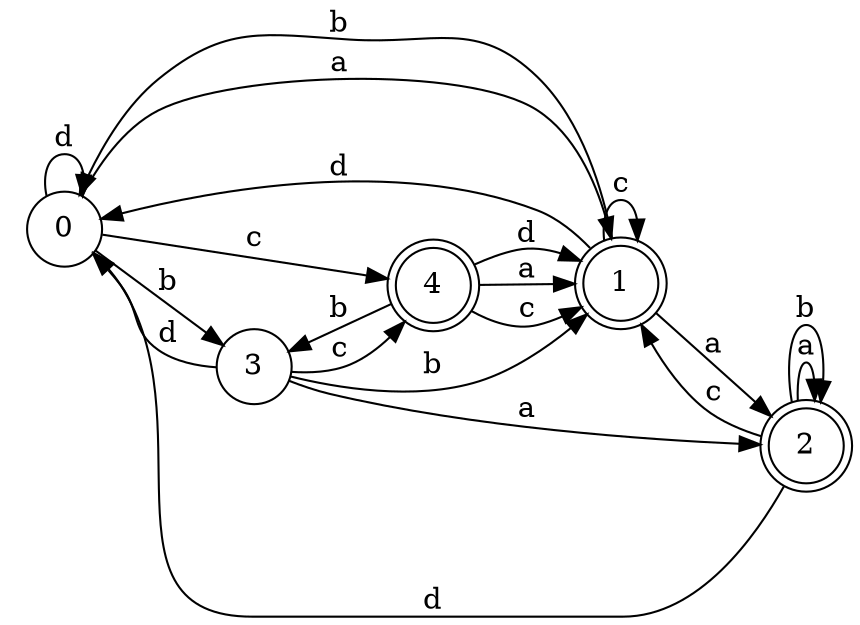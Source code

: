 digraph n4_3 {
__start0 [label="" shape="none"];

rankdir=LR;
size="8,5";

s0 [style="filled", color="black", fillcolor="white" shape="circle", label="0"];
s1 [style="rounded,filled", color="black", fillcolor="white" shape="doublecircle", label="1"];
s2 [style="rounded,filled", color="black", fillcolor="white" shape="doublecircle", label="2"];
s3 [style="filled", color="black", fillcolor="white" shape="circle", label="3"];
s4 [style="rounded,filled", color="black", fillcolor="white" shape="doublecircle", label="4"];
s0 -> s1 [label="a"];
s0 -> s3 [label="b"];
s0 -> s4 [label="c"];
s0 -> s0 [label="d"];
s1 -> s2 [label="a"];
s1 -> s0 [label="b"];
s1 -> s1 [label="c"];
s1 -> s0 [label="d"];
s2 -> s2 [label="a"];
s2 -> s2 [label="b"];
s2 -> s1 [label="c"];
s2 -> s0 [label="d"];
s3 -> s2 [label="a"];
s3 -> s1 [label="b"];
s3 -> s4 [label="c"];
s3 -> s0 [label="d"];
s4 -> s1 [label="a"];
s4 -> s3 [label="b"];
s4 -> s1 [label="c"];
s4 -> s1 [label="d"];

}